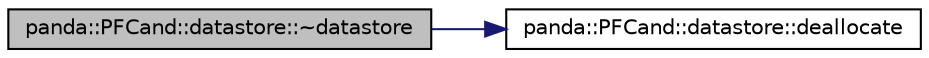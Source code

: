 digraph G
{
  edge [fontname="Helvetica",fontsize="10",labelfontname="Helvetica",labelfontsize="10"];
  node [fontname="Helvetica",fontsize="10",shape=record];
  rankdir=LR;
  Node1 [label="panda::PFCand::datastore::~datastore",height=0.2,width=0.4,color="black", fillcolor="grey75", style="filled" fontcolor="black"];
  Node1 -> Node2 [color="midnightblue",fontsize="10",style="solid"];
  Node2 [label="panda::PFCand::datastore::deallocate",height=0.2,width=0.4,color="black", fillcolor="white", style="filled",URL="$structpanda_1_1PFCand_1_1datastore.html#ac7084e2d45811f6909e8c65c20941107"];
}
